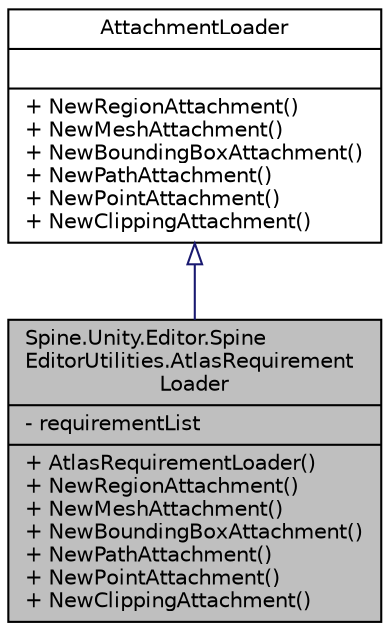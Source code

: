 digraph "Spine.Unity.Editor.SpineEditorUtilities.AtlasRequirementLoader"
{
 // LATEX_PDF_SIZE
  edge [fontname="Helvetica",fontsize="10",labelfontname="Helvetica",labelfontsize="10"];
  node [fontname="Helvetica",fontsize="10",shape=record];
  Node1 [label="{Spine.Unity.Editor.Spine\lEditorUtilities.AtlasRequirement\lLoader\n|- requirementList\l|+ AtlasRequirementLoader()\l+ NewRegionAttachment()\l+ NewMeshAttachment()\l+ NewBoundingBoxAttachment()\l+ NewPathAttachment()\l+ NewPointAttachment()\l+ NewClippingAttachment()\l}",height=0.2,width=0.4,color="black", fillcolor="grey75", style="filled", fontcolor="black",tooltip=" "];
  Node2 -> Node1 [dir="back",color="midnightblue",fontsize="10",style="solid",arrowtail="onormal",fontname="Helvetica"];
  Node2 [label="{AttachmentLoader\n||+ NewRegionAttachment()\l+ NewMeshAttachment()\l+ NewBoundingBoxAttachment()\l+ NewPathAttachment()\l+ NewPointAttachment()\l+ NewClippingAttachment()\l}",height=0.2,width=0.4,color="black", fillcolor="white", style="filled",URL="$interface_spine_1_1_attachment_loader.html",tooltip=" "];
}
